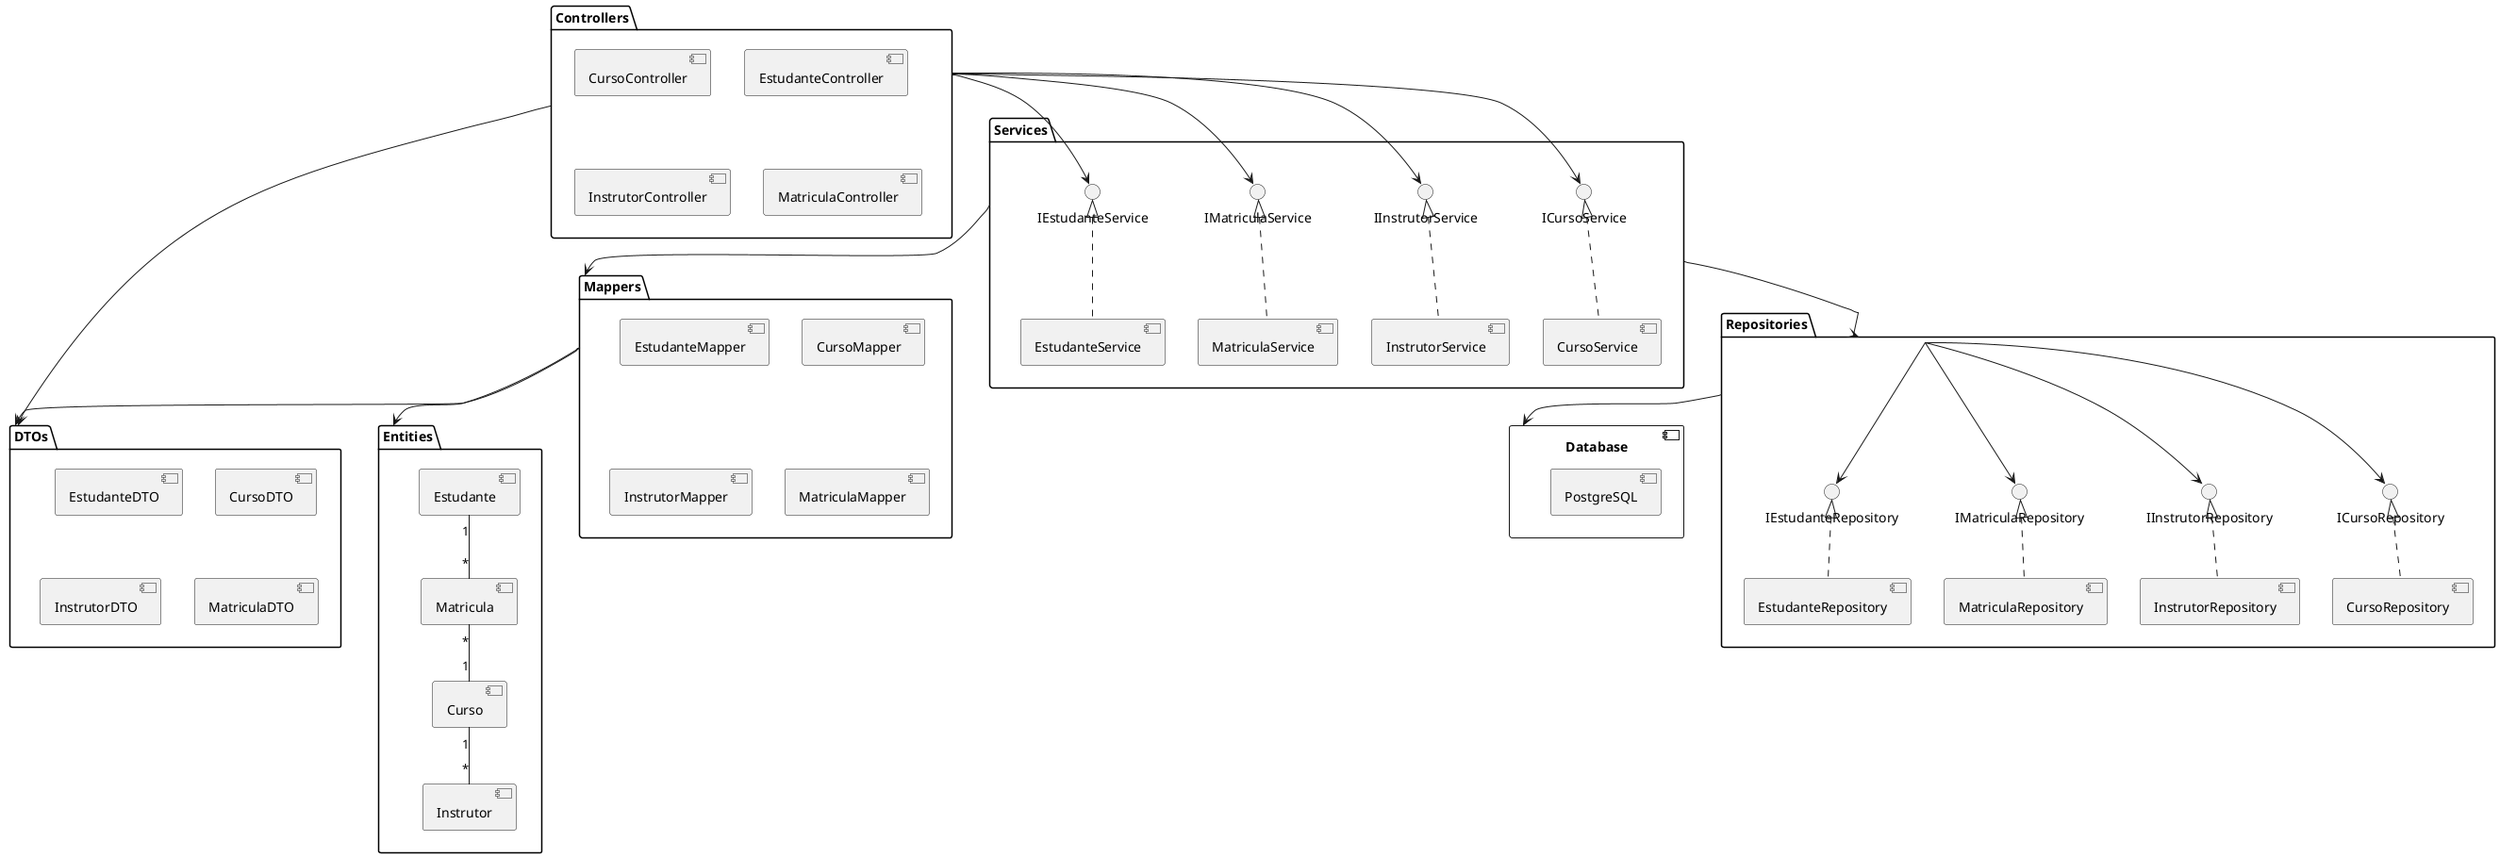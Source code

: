 @startuml

' Components for different layers of the system

package "Controllers" {
    component EstudanteController
    component CursoController
    component InstrutorController
    component MatriculaController
}

package "DTOs" {
    component EstudanteDTO
    component CursoDTO
    component InstrutorDTO
    component MatriculaDTO
}

package "Services" {
    interface IEstudanteService
    interface ICursoService
    interface IInstrutorService
    interface IMatriculaService

    component EstudanteService
    component CursoService
    component InstrutorService
    component MatriculaService
}

package "Mappers" {
    component EstudanteMapper
    component CursoMapper
    component InstrutorMapper
    component MatriculaMapper
}

package "Repositories" {
    interface IEstudanteRepository
    interface ICursoRepository
    interface IInstrutorRepository
    interface IMatriculaRepository

    component EstudanteRepository
    component CursoRepository
    component InstrutorRepository
    component MatriculaRepository
}

package "Entities" {
    component Estudante
    component Curso
    component Instrutor
    component Matricula
}

package "Database" {
    component Database {
        [PostgreSQL]
    }
}


Controllers --> DTOs
Controllers --> IEstudanteService
Controllers --> ICursoService
Controllers --> IInstrutorService
Controllers --> IMatriculaService

IEstudanteService <|.. EstudanteService
ICursoService <|.. CursoService
IInstrutorService <|.. InstrutorService
IMatriculaService <|.. MatriculaService

Services --> Repositories
Services --> Mappers
Mappers --> DTOs
Mappers --> Entities

Repositories --> IEstudanteRepository
Repositories --> ICursoRepository
Repositories --> IInstrutorRepository
Repositories --> IMatriculaRepository

IEstudanteRepository <|.. EstudanteRepository
ICursoRepository <|.. CursoRepository
IInstrutorRepository <|.. InstrutorRepository
IMatriculaRepository <|.. MatriculaRepository

Repositories --> Database

Estudante "1" -- "*" Matricula
Matricula "*" -- "1" Curso
Curso "1" -- "*" Instrutor
@enduml
